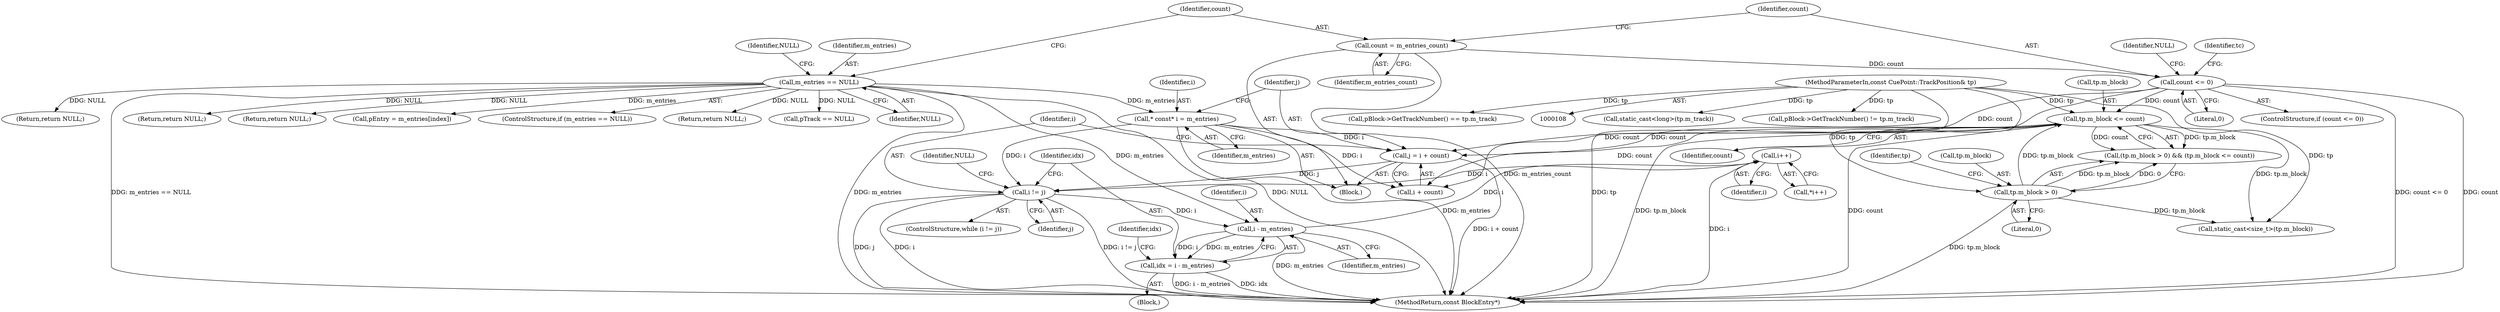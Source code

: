 digraph "1_Android_cc274e2abe8b2a6698a5c47d8aa4bb45f1f9538d_15@pointer" {
"1000215" [label="(Call,i++)"];
"1000208" [label="(Call,i - m_entries)"];
"1000201" [label="(Call,i != j)"];
"1000215" [label="(Call,i++)"];
"1000192" [label="(Call,* const* i = m_entries)"];
"1000116" [label="(Call,m_entries == NULL)"];
"1000195" [label="(Call,j = i + count)"];
"1000126" [label="(Call,count <= 0)"];
"1000122" [label="(Call,count = m_entries_count)"];
"1000142" [label="(Call,tp.m_block <= count)"];
"1000137" [label="(Call,tp.m_block > 0)"];
"1000110" [label="(MethodParameterIn,const CuePoint::TrackPosition& tp)"];
"1000206" [label="(Call,idx = i - m_entries)"];
"1000214" [label="(Call,*i++)"];
"1000302" [label="(MethodReturn,const BlockEntry*)"];
"1000300" [label="(Return,return NULL;)"];
"1000129" [label="(Return,return NULL;)"];
"1000301" [label="(Identifier,NULL)"];
"1000111" [label="(Block,)"];
"1000138" [label="(Call,tp.m_block)"];
"1000200" [label="(ControlStructure,while (i != j))"];
"1000130" [label="(Identifier,NULL)"];
"1000146" [label="(Identifier,count)"];
"1000126" [label="(Call,count <= 0)"];
"1000141" [label="(Literal,0)"];
"1000117" [label="(Identifier,m_entries)"];
"1000137" [label="(Call,tp.m_block > 0)"];
"1000206" [label="(Call,idx = i - m_entries)"];
"1000211" [label="(Identifier,idx)"];
"1000124" [label="(Identifier,m_entries_count)"];
"1000208" [label="(Call,i - m_entries)"];
"1000194" [label="(Identifier,m_entries)"];
"1000127" [label="(Identifier,count)"];
"1000210" [label="(Identifier,m_entries)"];
"1000252" [label="(Return,return NULL;)"];
"1000197" [label="(Call,i + count)"];
"1000162" [label="(Call,pEntry = m_entries[index])"];
"1000115" [label="(ControlStructure,if (m_entries == NULL))"];
"1000143" [label="(Call,tp.m_block)"];
"1000119" [label="(Return,return NULL;)"];
"1000202" [label="(Identifier,i)"];
"1000195" [label="(Call,j = i + count)"];
"1000272" [label="(Call,pTrack == NULL)"];
"1000122" [label="(Call,count = m_entries_count)"];
"1000144" [label="(Identifier,tp)"];
"1000192" [label="(Call,* const* i = m_entries)"];
"1000193" [label="(Identifier,i)"];
"1000128" [label="(Literal,0)"];
"1000151" [label="(Call,static_cast<size_t>(tp.m_block))"];
"1000123" [label="(Identifier,count)"];
"1000125" [label="(ControlStructure,if (count <= 0))"];
"1000204" [label="(Block,)"];
"1000110" [label="(MethodParameterIn,const CuePoint::TrackPosition& tp)"];
"1000142" [label="(Call,tp.m_block <= count)"];
"1000116" [label="(Call,m_entries == NULL)"];
"1000207" [label="(Identifier,idx)"];
"1000120" [label="(Identifier,NULL)"];
"1000262" [label="(Call,static_cast<long>(tp.m_track))"];
"1000133" [label="(Identifier,tc)"];
"1000118" [label="(Identifier,NULL)"];
"1000201" [label="(Call,i != j)"];
"1000228" [label="(Call,pBlock->GetTrackNumber() != tp.m_track)"];
"1000136" [label="(Call,(tp.m_block > 0) && (tp.m_block <= count))"];
"1000203" [label="(Identifier,j)"];
"1000196" [label="(Identifier,j)"];
"1000216" [label="(Identifier,i)"];
"1000209" [label="(Identifier,i)"];
"1000179" [label="(Call,pBlock->GetTrackNumber() == tp.m_track)"];
"1000215" [label="(Call,i++)"];
"1000215" -> "1000214"  [label="AST: "];
"1000215" -> "1000216"  [label="CFG: "];
"1000216" -> "1000215"  [label="AST: "];
"1000214" -> "1000215"  [label="CFG: "];
"1000215" -> "1000302"  [label="DDG: i"];
"1000215" -> "1000201"  [label="DDG: i"];
"1000208" -> "1000215"  [label="DDG: i"];
"1000208" -> "1000206"  [label="AST: "];
"1000208" -> "1000210"  [label="CFG: "];
"1000209" -> "1000208"  [label="AST: "];
"1000210" -> "1000208"  [label="AST: "];
"1000206" -> "1000208"  [label="CFG: "];
"1000208" -> "1000302"  [label="DDG: m_entries"];
"1000208" -> "1000206"  [label="DDG: i"];
"1000208" -> "1000206"  [label="DDG: m_entries"];
"1000201" -> "1000208"  [label="DDG: i"];
"1000116" -> "1000208"  [label="DDG: m_entries"];
"1000201" -> "1000200"  [label="AST: "];
"1000201" -> "1000203"  [label="CFG: "];
"1000202" -> "1000201"  [label="AST: "];
"1000203" -> "1000201"  [label="AST: "];
"1000207" -> "1000201"  [label="CFG: "];
"1000301" -> "1000201"  [label="CFG: "];
"1000201" -> "1000302"  [label="DDG: i != j"];
"1000201" -> "1000302"  [label="DDG: j"];
"1000201" -> "1000302"  [label="DDG: i"];
"1000192" -> "1000201"  [label="DDG: i"];
"1000195" -> "1000201"  [label="DDG: j"];
"1000192" -> "1000111"  [label="AST: "];
"1000192" -> "1000194"  [label="CFG: "];
"1000193" -> "1000192"  [label="AST: "];
"1000194" -> "1000192"  [label="AST: "];
"1000196" -> "1000192"  [label="CFG: "];
"1000192" -> "1000302"  [label="DDG: m_entries"];
"1000116" -> "1000192"  [label="DDG: m_entries"];
"1000192" -> "1000195"  [label="DDG: i"];
"1000192" -> "1000197"  [label="DDG: i"];
"1000116" -> "1000115"  [label="AST: "];
"1000116" -> "1000118"  [label="CFG: "];
"1000117" -> "1000116"  [label="AST: "];
"1000118" -> "1000116"  [label="AST: "];
"1000120" -> "1000116"  [label="CFG: "];
"1000123" -> "1000116"  [label="CFG: "];
"1000116" -> "1000302"  [label="DDG: m_entries"];
"1000116" -> "1000302"  [label="DDG: NULL"];
"1000116" -> "1000302"  [label="DDG: m_entries == NULL"];
"1000116" -> "1000119"  [label="DDG: NULL"];
"1000116" -> "1000129"  [label="DDG: NULL"];
"1000116" -> "1000162"  [label="DDG: m_entries"];
"1000116" -> "1000252"  [label="DDG: NULL"];
"1000116" -> "1000272"  [label="DDG: NULL"];
"1000116" -> "1000300"  [label="DDG: NULL"];
"1000195" -> "1000111"  [label="AST: "];
"1000195" -> "1000197"  [label="CFG: "];
"1000196" -> "1000195"  [label="AST: "];
"1000197" -> "1000195"  [label="AST: "];
"1000202" -> "1000195"  [label="CFG: "];
"1000195" -> "1000302"  [label="DDG: i + count"];
"1000126" -> "1000195"  [label="DDG: count"];
"1000142" -> "1000195"  [label="DDG: count"];
"1000126" -> "1000125"  [label="AST: "];
"1000126" -> "1000128"  [label="CFG: "];
"1000127" -> "1000126"  [label="AST: "];
"1000128" -> "1000126"  [label="AST: "];
"1000130" -> "1000126"  [label="CFG: "];
"1000133" -> "1000126"  [label="CFG: "];
"1000126" -> "1000302"  [label="DDG: count <= 0"];
"1000126" -> "1000302"  [label="DDG: count"];
"1000122" -> "1000126"  [label="DDG: count"];
"1000126" -> "1000142"  [label="DDG: count"];
"1000126" -> "1000197"  [label="DDG: count"];
"1000122" -> "1000111"  [label="AST: "];
"1000122" -> "1000124"  [label="CFG: "];
"1000123" -> "1000122"  [label="AST: "];
"1000124" -> "1000122"  [label="AST: "];
"1000127" -> "1000122"  [label="CFG: "];
"1000122" -> "1000302"  [label="DDG: m_entries_count"];
"1000142" -> "1000136"  [label="AST: "];
"1000142" -> "1000146"  [label="CFG: "];
"1000143" -> "1000142"  [label="AST: "];
"1000146" -> "1000142"  [label="AST: "];
"1000136" -> "1000142"  [label="CFG: "];
"1000142" -> "1000302"  [label="DDG: tp.m_block"];
"1000142" -> "1000302"  [label="DDG: count"];
"1000142" -> "1000136"  [label="DDG: tp.m_block"];
"1000142" -> "1000136"  [label="DDG: count"];
"1000137" -> "1000142"  [label="DDG: tp.m_block"];
"1000110" -> "1000142"  [label="DDG: tp"];
"1000142" -> "1000151"  [label="DDG: tp.m_block"];
"1000142" -> "1000197"  [label="DDG: count"];
"1000137" -> "1000136"  [label="AST: "];
"1000137" -> "1000141"  [label="CFG: "];
"1000138" -> "1000137"  [label="AST: "];
"1000141" -> "1000137"  [label="AST: "];
"1000144" -> "1000137"  [label="CFG: "];
"1000136" -> "1000137"  [label="CFG: "];
"1000137" -> "1000302"  [label="DDG: tp.m_block"];
"1000137" -> "1000136"  [label="DDG: tp.m_block"];
"1000137" -> "1000136"  [label="DDG: 0"];
"1000110" -> "1000137"  [label="DDG: tp"];
"1000137" -> "1000151"  [label="DDG: tp.m_block"];
"1000110" -> "1000108"  [label="AST: "];
"1000110" -> "1000302"  [label="DDG: tp"];
"1000110" -> "1000151"  [label="DDG: tp"];
"1000110" -> "1000179"  [label="DDG: tp"];
"1000110" -> "1000228"  [label="DDG: tp"];
"1000110" -> "1000262"  [label="DDG: tp"];
"1000206" -> "1000204"  [label="AST: "];
"1000207" -> "1000206"  [label="AST: "];
"1000211" -> "1000206"  [label="CFG: "];
"1000206" -> "1000302"  [label="DDG: i - m_entries"];
"1000206" -> "1000302"  [label="DDG: idx"];
}
